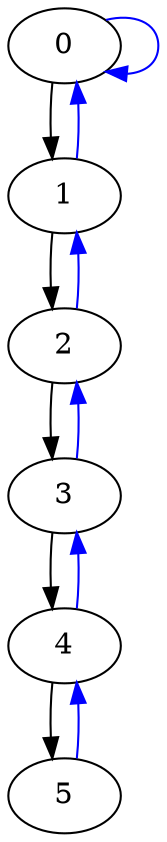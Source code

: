 digraph x {
0->1
0->0[color=blue]
1->2
1->0[color=blue]
2->3
2->1[color=blue]
3->4
3->2[color=blue]
4->5
4->3[color=blue]
5->4[color=blue]
}
